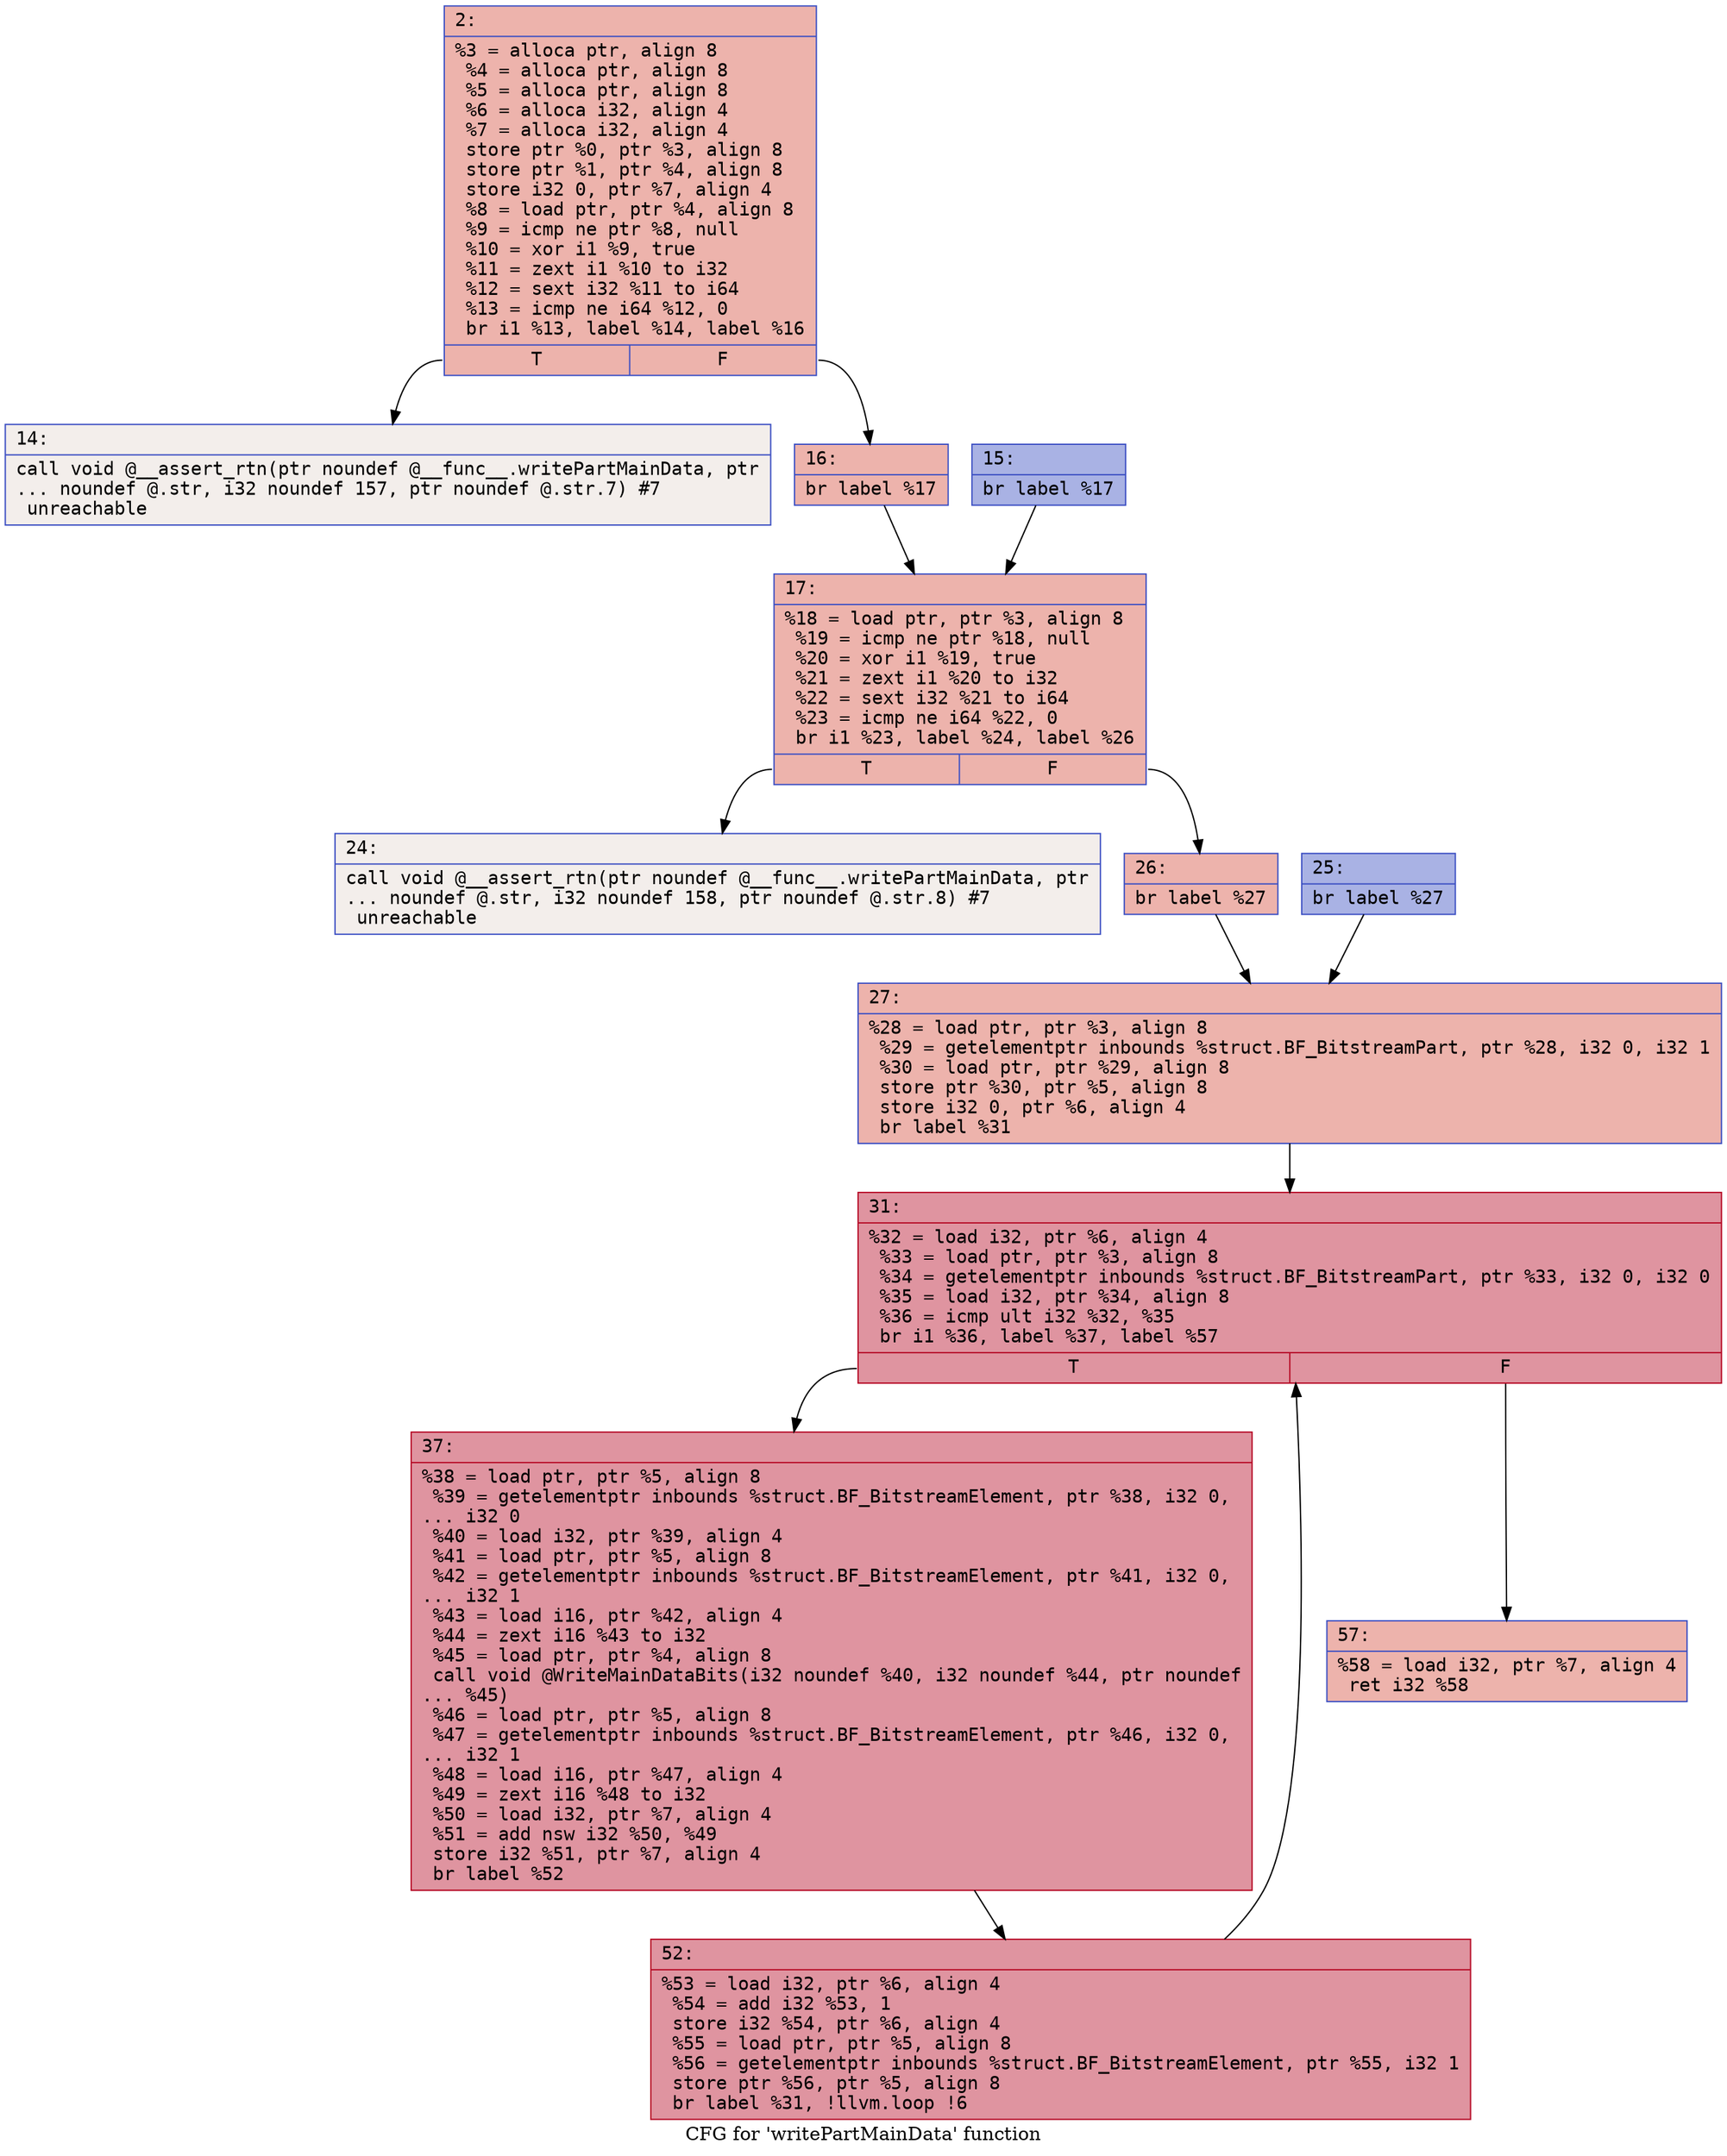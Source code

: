 digraph "CFG for 'writePartMainData' function" {
	label="CFG for 'writePartMainData' function";

	Node0x6000039dd5e0 [shape=record,color="#3d50c3ff", style=filled, fillcolor="#d6524470" fontname="Courier",label="{2:\l|  %3 = alloca ptr, align 8\l  %4 = alloca ptr, align 8\l  %5 = alloca ptr, align 8\l  %6 = alloca i32, align 4\l  %7 = alloca i32, align 4\l  store ptr %0, ptr %3, align 8\l  store ptr %1, ptr %4, align 8\l  store i32 0, ptr %7, align 4\l  %8 = load ptr, ptr %4, align 8\l  %9 = icmp ne ptr %8, null\l  %10 = xor i1 %9, true\l  %11 = zext i1 %10 to i32\l  %12 = sext i32 %11 to i64\l  %13 = icmp ne i64 %12, 0\l  br i1 %13, label %14, label %16\l|{<s0>T|<s1>F}}"];
	Node0x6000039dd5e0:s0 -> Node0x6000039dd630[tooltip="2 -> 14\nProbability 0.00%" ];
	Node0x6000039dd5e0:s1 -> Node0x6000039dd6d0[tooltip="2 -> 16\nProbability 100.00%" ];
	Node0x6000039dd630 [shape=record,color="#3d50c3ff", style=filled, fillcolor="#e5d8d170" fontname="Courier",label="{14:\l|  call void @__assert_rtn(ptr noundef @__func__.writePartMainData, ptr\l... noundef @.str, i32 noundef 157, ptr noundef @.str.7) #7\l  unreachable\l}"];
	Node0x6000039dd680 [shape=record,color="#3d50c3ff", style=filled, fillcolor="#3d50c370" fontname="Courier",label="{15:\l|  br label %17\l}"];
	Node0x6000039dd680 -> Node0x6000039dd720[tooltip="15 -> 17\nProbability 100.00%" ];
	Node0x6000039dd6d0 [shape=record,color="#3d50c3ff", style=filled, fillcolor="#d6524470" fontname="Courier",label="{16:\l|  br label %17\l}"];
	Node0x6000039dd6d0 -> Node0x6000039dd720[tooltip="16 -> 17\nProbability 100.00%" ];
	Node0x6000039dd720 [shape=record,color="#3d50c3ff", style=filled, fillcolor="#d6524470" fontname="Courier",label="{17:\l|  %18 = load ptr, ptr %3, align 8\l  %19 = icmp ne ptr %18, null\l  %20 = xor i1 %19, true\l  %21 = zext i1 %20 to i32\l  %22 = sext i32 %21 to i64\l  %23 = icmp ne i64 %22, 0\l  br i1 %23, label %24, label %26\l|{<s0>T|<s1>F}}"];
	Node0x6000039dd720:s0 -> Node0x6000039dd770[tooltip="17 -> 24\nProbability 0.00%" ];
	Node0x6000039dd720:s1 -> Node0x6000039dd810[tooltip="17 -> 26\nProbability 100.00%" ];
	Node0x6000039dd770 [shape=record,color="#3d50c3ff", style=filled, fillcolor="#e5d8d170" fontname="Courier",label="{24:\l|  call void @__assert_rtn(ptr noundef @__func__.writePartMainData, ptr\l... noundef @.str, i32 noundef 158, ptr noundef @.str.8) #7\l  unreachable\l}"];
	Node0x6000039dd7c0 [shape=record,color="#3d50c3ff", style=filled, fillcolor="#3d50c370" fontname="Courier",label="{25:\l|  br label %27\l}"];
	Node0x6000039dd7c0 -> Node0x6000039dd860[tooltip="25 -> 27\nProbability 100.00%" ];
	Node0x6000039dd810 [shape=record,color="#3d50c3ff", style=filled, fillcolor="#d6524470" fontname="Courier",label="{26:\l|  br label %27\l}"];
	Node0x6000039dd810 -> Node0x6000039dd860[tooltip="26 -> 27\nProbability 100.00%" ];
	Node0x6000039dd860 [shape=record,color="#3d50c3ff", style=filled, fillcolor="#d6524470" fontname="Courier",label="{27:\l|  %28 = load ptr, ptr %3, align 8\l  %29 = getelementptr inbounds %struct.BF_BitstreamPart, ptr %28, i32 0, i32 1\l  %30 = load ptr, ptr %29, align 8\l  store ptr %30, ptr %5, align 8\l  store i32 0, ptr %6, align 4\l  br label %31\l}"];
	Node0x6000039dd860 -> Node0x6000039dd8b0[tooltip="27 -> 31\nProbability 100.00%" ];
	Node0x6000039dd8b0 [shape=record,color="#b70d28ff", style=filled, fillcolor="#b70d2870" fontname="Courier",label="{31:\l|  %32 = load i32, ptr %6, align 4\l  %33 = load ptr, ptr %3, align 8\l  %34 = getelementptr inbounds %struct.BF_BitstreamPart, ptr %33, i32 0, i32 0\l  %35 = load i32, ptr %34, align 8\l  %36 = icmp ult i32 %32, %35\l  br i1 %36, label %37, label %57\l|{<s0>T|<s1>F}}"];
	Node0x6000039dd8b0:s0 -> Node0x6000039dd900[tooltip="31 -> 37\nProbability 96.88%" ];
	Node0x6000039dd8b0:s1 -> Node0x6000039dd9a0[tooltip="31 -> 57\nProbability 3.12%" ];
	Node0x6000039dd900 [shape=record,color="#b70d28ff", style=filled, fillcolor="#b70d2870" fontname="Courier",label="{37:\l|  %38 = load ptr, ptr %5, align 8\l  %39 = getelementptr inbounds %struct.BF_BitstreamElement, ptr %38, i32 0,\l... i32 0\l  %40 = load i32, ptr %39, align 4\l  %41 = load ptr, ptr %5, align 8\l  %42 = getelementptr inbounds %struct.BF_BitstreamElement, ptr %41, i32 0,\l... i32 1\l  %43 = load i16, ptr %42, align 4\l  %44 = zext i16 %43 to i32\l  %45 = load ptr, ptr %4, align 8\l  call void @WriteMainDataBits(i32 noundef %40, i32 noundef %44, ptr noundef\l... %45)\l  %46 = load ptr, ptr %5, align 8\l  %47 = getelementptr inbounds %struct.BF_BitstreamElement, ptr %46, i32 0,\l... i32 1\l  %48 = load i16, ptr %47, align 4\l  %49 = zext i16 %48 to i32\l  %50 = load i32, ptr %7, align 4\l  %51 = add nsw i32 %50, %49\l  store i32 %51, ptr %7, align 4\l  br label %52\l}"];
	Node0x6000039dd900 -> Node0x6000039dd950[tooltip="37 -> 52\nProbability 100.00%" ];
	Node0x6000039dd950 [shape=record,color="#b70d28ff", style=filled, fillcolor="#b70d2870" fontname="Courier",label="{52:\l|  %53 = load i32, ptr %6, align 4\l  %54 = add i32 %53, 1\l  store i32 %54, ptr %6, align 4\l  %55 = load ptr, ptr %5, align 8\l  %56 = getelementptr inbounds %struct.BF_BitstreamElement, ptr %55, i32 1\l  store ptr %56, ptr %5, align 8\l  br label %31, !llvm.loop !6\l}"];
	Node0x6000039dd950 -> Node0x6000039dd8b0[tooltip="52 -> 31\nProbability 100.00%" ];
	Node0x6000039dd9a0 [shape=record,color="#3d50c3ff", style=filled, fillcolor="#d6524470" fontname="Courier",label="{57:\l|  %58 = load i32, ptr %7, align 4\l  ret i32 %58\l}"];
}
